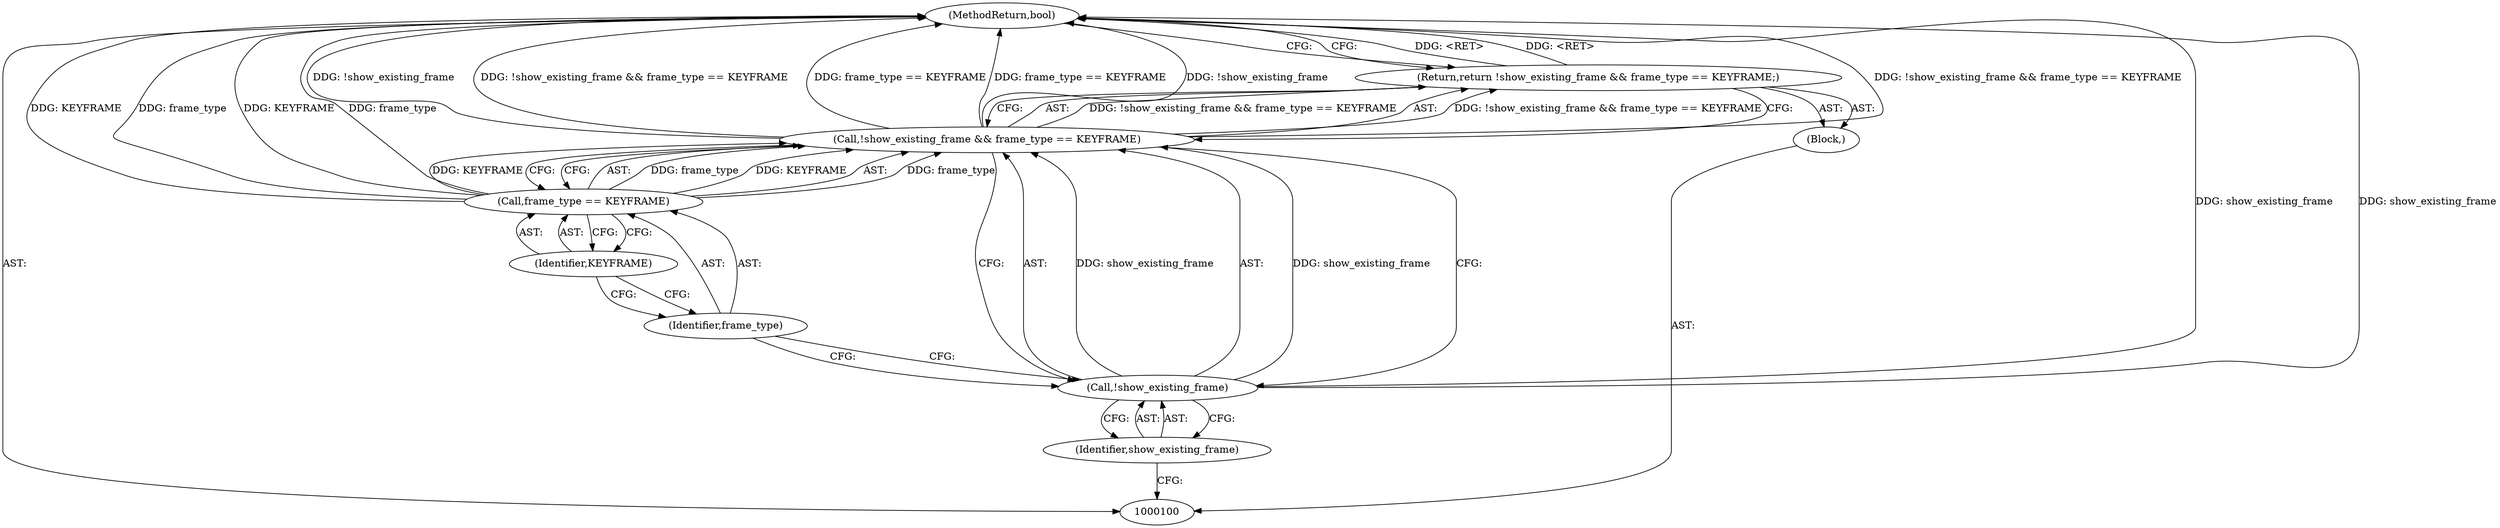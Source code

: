 digraph "1_Chrome_27c68f543e5eba779902447445dfb05ec3f5bf75_12" {
"1000109" [label="(MethodReturn,bool)"];
"1000101" [label="(Block,)"];
"1000105" [label="(Identifier,show_existing_frame)"];
"1000102" [label="(Return,return !show_existing_frame && frame_type == KEYFRAME;)"];
"1000106" [label="(Call,frame_type == KEYFRAME)"];
"1000107" [label="(Identifier,frame_type)"];
"1000108" [label="(Identifier,KEYFRAME)"];
"1000103" [label="(Call,!show_existing_frame && frame_type == KEYFRAME)"];
"1000104" [label="(Call,!show_existing_frame)"];
"1000109" -> "1000100"  [label="AST: "];
"1000109" -> "1000102"  [label="CFG: "];
"1000106" -> "1000109"  [label="DDG: KEYFRAME"];
"1000106" -> "1000109"  [label="DDG: frame_type"];
"1000103" -> "1000109"  [label="DDG: !show_existing_frame"];
"1000103" -> "1000109"  [label="DDG: !show_existing_frame && frame_type == KEYFRAME"];
"1000103" -> "1000109"  [label="DDG: frame_type == KEYFRAME"];
"1000104" -> "1000109"  [label="DDG: show_existing_frame"];
"1000102" -> "1000109"  [label="DDG: <RET>"];
"1000101" -> "1000100"  [label="AST: "];
"1000102" -> "1000101"  [label="AST: "];
"1000105" -> "1000104"  [label="AST: "];
"1000105" -> "1000100"  [label="CFG: "];
"1000104" -> "1000105"  [label="CFG: "];
"1000102" -> "1000101"  [label="AST: "];
"1000102" -> "1000103"  [label="CFG: "];
"1000103" -> "1000102"  [label="AST: "];
"1000109" -> "1000102"  [label="CFG: "];
"1000102" -> "1000109"  [label="DDG: <RET>"];
"1000103" -> "1000102"  [label="DDG: !show_existing_frame && frame_type == KEYFRAME"];
"1000106" -> "1000103"  [label="AST: "];
"1000106" -> "1000108"  [label="CFG: "];
"1000107" -> "1000106"  [label="AST: "];
"1000108" -> "1000106"  [label="AST: "];
"1000103" -> "1000106"  [label="CFG: "];
"1000106" -> "1000109"  [label="DDG: KEYFRAME"];
"1000106" -> "1000109"  [label="DDG: frame_type"];
"1000106" -> "1000103"  [label="DDG: frame_type"];
"1000106" -> "1000103"  [label="DDG: KEYFRAME"];
"1000107" -> "1000106"  [label="AST: "];
"1000107" -> "1000104"  [label="CFG: "];
"1000108" -> "1000107"  [label="CFG: "];
"1000108" -> "1000106"  [label="AST: "];
"1000108" -> "1000107"  [label="CFG: "];
"1000106" -> "1000108"  [label="CFG: "];
"1000103" -> "1000102"  [label="AST: "];
"1000103" -> "1000104"  [label="CFG: "];
"1000103" -> "1000106"  [label="CFG: "];
"1000104" -> "1000103"  [label="AST: "];
"1000106" -> "1000103"  [label="AST: "];
"1000102" -> "1000103"  [label="CFG: "];
"1000103" -> "1000109"  [label="DDG: !show_existing_frame"];
"1000103" -> "1000109"  [label="DDG: !show_existing_frame && frame_type == KEYFRAME"];
"1000103" -> "1000109"  [label="DDG: frame_type == KEYFRAME"];
"1000103" -> "1000102"  [label="DDG: !show_existing_frame && frame_type == KEYFRAME"];
"1000104" -> "1000103"  [label="DDG: show_existing_frame"];
"1000106" -> "1000103"  [label="DDG: frame_type"];
"1000106" -> "1000103"  [label="DDG: KEYFRAME"];
"1000104" -> "1000103"  [label="AST: "];
"1000104" -> "1000105"  [label="CFG: "];
"1000105" -> "1000104"  [label="AST: "];
"1000107" -> "1000104"  [label="CFG: "];
"1000103" -> "1000104"  [label="CFG: "];
"1000104" -> "1000109"  [label="DDG: show_existing_frame"];
"1000104" -> "1000103"  [label="DDG: show_existing_frame"];
}
